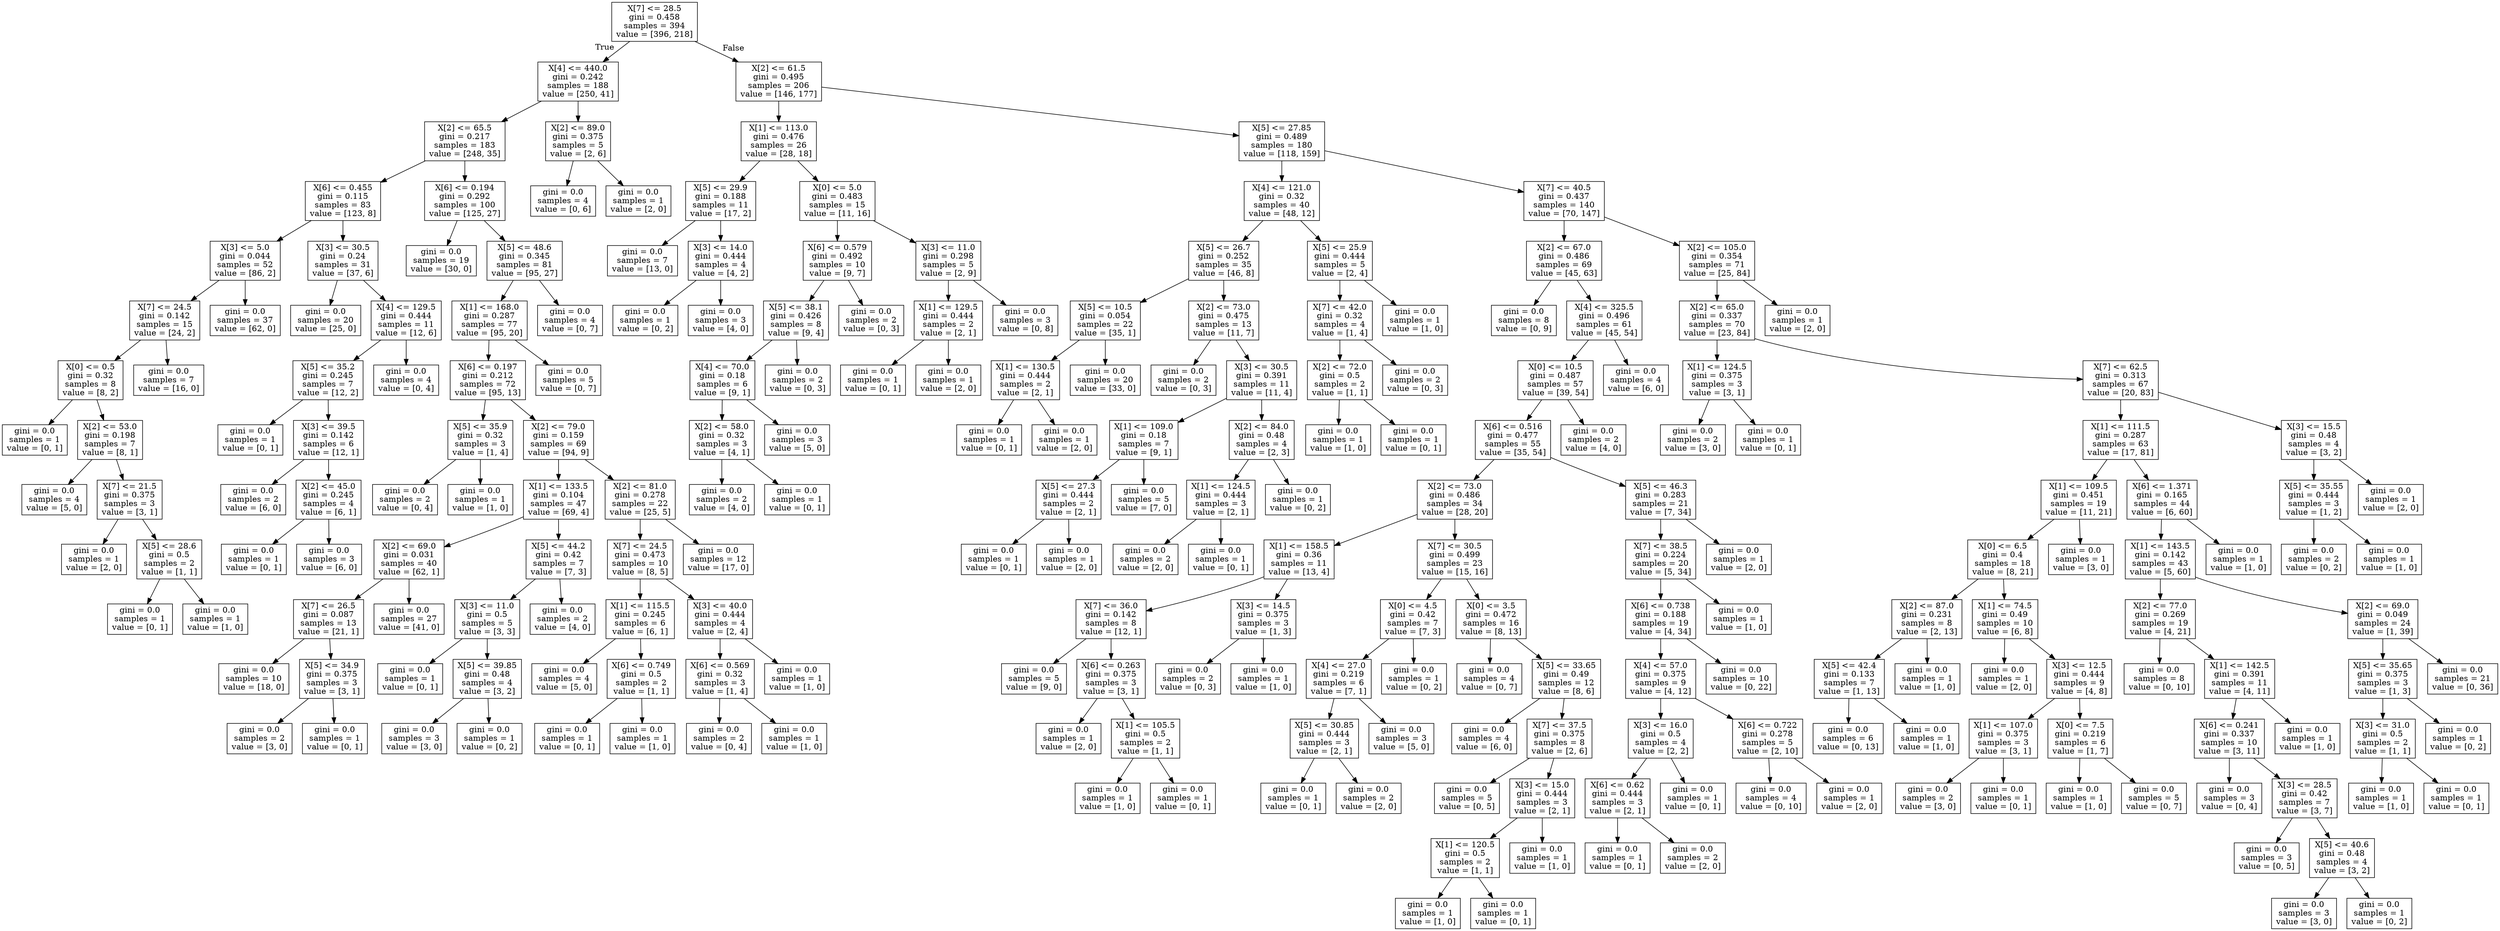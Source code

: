 digraph Tree {
node [shape=box] ;
0 [label="X[7] <= 28.5\ngini = 0.458\nsamples = 394\nvalue = [396, 218]"] ;
1 [label="X[4] <= 440.0\ngini = 0.242\nsamples = 188\nvalue = [250, 41]"] ;
0 -> 1 [labeldistance=2.5, labelangle=45, headlabel="True"] ;
2 [label="X[2] <= 65.5\ngini = 0.217\nsamples = 183\nvalue = [248, 35]"] ;
1 -> 2 ;
3 [label="X[6] <= 0.455\ngini = 0.115\nsamples = 83\nvalue = [123, 8]"] ;
2 -> 3 ;
4 [label="X[3] <= 5.0\ngini = 0.044\nsamples = 52\nvalue = [86, 2]"] ;
3 -> 4 ;
5 [label="X[7] <= 24.5\ngini = 0.142\nsamples = 15\nvalue = [24, 2]"] ;
4 -> 5 ;
6 [label="X[0] <= 0.5\ngini = 0.32\nsamples = 8\nvalue = [8, 2]"] ;
5 -> 6 ;
7 [label="gini = 0.0\nsamples = 1\nvalue = [0, 1]"] ;
6 -> 7 ;
8 [label="X[2] <= 53.0\ngini = 0.198\nsamples = 7\nvalue = [8, 1]"] ;
6 -> 8 ;
9 [label="gini = 0.0\nsamples = 4\nvalue = [5, 0]"] ;
8 -> 9 ;
10 [label="X[7] <= 21.5\ngini = 0.375\nsamples = 3\nvalue = [3, 1]"] ;
8 -> 10 ;
11 [label="gini = 0.0\nsamples = 1\nvalue = [2, 0]"] ;
10 -> 11 ;
12 [label="X[5] <= 28.6\ngini = 0.5\nsamples = 2\nvalue = [1, 1]"] ;
10 -> 12 ;
13 [label="gini = 0.0\nsamples = 1\nvalue = [0, 1]"] ;
12 -> 13 ;
14 [label="gini = 0.0\nsamples = 1\nvalue = [1, 0]"] ;
12 -> 14 ;
15 [label="gini = 0.0\nsamples = 7\nvalue = [16, 0]"] ;
5 -> 15 ;
16 [label="gini = 0.0\nsamples = 37\nvalue = [62, 0]"] ;
4 -> 16 ;
17 [label="X[3] <= 30.5\ngini = 0.24\nsamples = 31\nvalue = [37, 6]"] ;
3 -> 17 ;
18 [label="gini = 0.0\nsamples = 20\nvalue = [25, 0]"] ;
17 -> 18 ;
19 [label="X[4] <= 129.5\ngini = 0.444\nsamples = 11\nvalue = [12, 6]"] ;
17 -> 19 ;
20 [label="X[5] <= 35.2\ngini = 0.245\nsamples = 7\nvalue = [12, 2]"] ;
19 -> 20 ;
21 [label="gini = 0.0\nsamples = 1\nvalue = [0, 1]"] ;
20 -> 21 ;
22 [label="X[3] <= 39.5\ngini = 0.142\nsamples = 6\nvalue = [12, 1]"] ;
20 -> 22 ;
23 [label="gini = 0.0\nsamples = 2\nvalue = [6, 0]"] ;
22 -> 23 ;
24 [label="X[2] <= 45.0\ngini = 0.245\nsamples = 4\nvalue = [6, 1]"] ;
22 -> 24 ;
25 [label="gini = 0.0\nsamples = 1\nvalue = [0, 1]"] ;
24 -> 25 ;
26 [label="gini = 0.0\nsamples = 3\nvalue = [6, 0]"] ;
24 -> 26 ;
27 [label="gini = 0.0\nsamples = 4\nvalue = [0, 4]"] ;
19 -> 27 ;
28 [label="X[6] <= 0.194\ngini = 0.292\nsamples = 100\nvalue = [125, 27]"] ;
2 -> 28 ;
29 [label="gini = 0.0\nsamples = 19\nvalue = [30, 0]"] ;
28 -> 29 ;
30 [label="X[5] <= 48.6\ngini = 0.345\nsamples = 81\nvalue = [95, 27]"] ;
28 -> 30 ;
31 [label="X[1] <= 168.0\ngini = 0.287\nsamples = 77\nvalue = [95, 20]"] ;
30 -> 31 ;
32 [label="X[6] <= 0.197\ngini = 0.212\nsamples = 72\nvalue = [95, 13]"] ;
31 -> 32 ;
33 [label="X[5] <= 35.9\ngini = 0.32\nsamples = 3\nvalue = [1, 4]"] ;
32 -> 33 ;
34 [label="gini = 0.0\nsamples = 2\nvalue = [0, 4]"] ;
33 -> 34 ;
35 [label="gini = 0.0\nsamples = 1\nvalue = [1, 0]"] ;
33 -> 35 ;
36 [label="X[2] <= 79.0\ngini = 0.159\nsamples = 69\nvalue = [94, 9]"] ;
32 -> 36 ;
37 [label="X[1] <= 133.5\ngini = 0.104\nsamples = 47\nvalue = [69, 4]"] ;
36 -> 37 ;
38 [label="X[2] <= 69.0\ngini = 0.031\nsamples = 40\nvalue = [62, 1]"] ;
37 -> 38 ;
39 [label="X[7] <= 26.5\ngini = 0.087\nsamples = 13\nvalue = [21, 1]"] ;
38 -> 39 ;
40 [label="gini = 0.0\nsamples = 10\nvalue = [18, 0]"] ;
39 -> 40 ;
41 [label="X[5] <= 34.9\ngini = 0.375\nsamples = 3\nvalue = [3, 1]"] ;
39 -> 41 ;
42 [label="gini = 0.0\nsamples = 2\nvalue = [3, 0]"] ;
41 -> 42 ;
43 [label="gini = 0.0\nsamples = 1\nvalue = [0, 1]"] ;
41 -> 43 ;
44 [label="gini = 0.0\nsamples = 27\nvalue = [41, 0]"] ;
38 -> 44 ;
45 [label="X[5] <= 44.2\ngini = 0.42\nsamples = 7\nvalue = [7, 3]"] ;
37 -> 45 ;
46 [label="X[3] <= 11.0\ngini = 0.5\nsamples = 5\nvalue = [3, 3]"] ;
45 -> 46 ;
47 [label="gini = 0.0\nsamples = 1\nvalue = [0, 1]"] ;
46 -> 47 ;
48 [label="X[5] <= 39.85\ngini = 0.48\nsamples = 4\nvalue = [3, 2]"] ;
46 -> 48 ;
49 [label="gini = 0.0\nsamples = 3\nvalue = [3, 0]"] ;
48 -> 49 ;
50 [label="gini = 0.0\nsamples = 1\nvalue = [0, 2]"] ;
48 -> 50 ;
51 [label="gini = 0.0\nsamples = 2\nvalue = [4, 0]"] ;
45 -> 51 ;
52 [label="X[2] <= 81.0\ngini = 0.278\nsamples = 22\nvalue = [25, 5]"] ;
36 -> 52 ;
53 [label="X[7] <= 24.5\ngini = 0.473\nsamples = 10\nvalue = [8, 5]"] ;
52 -> 53 ;
54 [label="X[1] <= 115.5\ngini = 0.245\nsamples = 6\nvalue = [6, 1]"] ;
53 -> 54 ;
55 [label="gini = 0.0\nsamples = 4\nvalue = [5, 0]"] ;
54 -> 55 ;
56 [label="X[6] <= 0.749\ngini = 0.5\nsamples = 2\nvalue = [1, 1]"] ;
54 -> 56 ;
57 [label="gini = 0.0\nsamples = 1\nvalue = [0, 1]"] ;
56 -> 57 ;
58 [label="gini = 0.0\nsamples = 1\nvalue = [1, 0]"] ;
56 -> 58 ;
59 [label="X[3] <= 40.0\ngini = 0.444\nsamples = 4\nvalue = [2, 4]"] ;
53 -> 59 ;
60 [label="X[6] <= 0.569\ngini = 0.32\nsamples = 3\nvalue = [1, 4]"] ;
59 -> 60 ;
61 [label="gini = 0.0\nsamples = 2\nvalue = [0, 4]"] ;
60 -> 61 ;
62 [label="gini = 0.0\nsamples = 1\nvalue = [1, 0]"] ;
60 -> 62 ;
63 [label="gini = 0.0\nsamples = 1\nvalue = [1, 0]"] ;
59 -> 63 ;
64 [label="gini = 0.0\nsamples = 12\nvalue = [17, 0]"] ;
52 -> 64 ;
65 [label="gini = 0.0\nsamples = 5\nvalue = [0, 7]"] ;
31 -> 65 ;
66 [label="gini = 0.0\nsamples = 4\nvalue = [0, 7]"] ;
30 -> 66 ;
67 [label="X[2] <= 89.0\ngini = 0.375\nsamples = 5\nvalue = [2, 6]"] ;
1 -> 67 ;
68 [label="gini = 0.0\nsamples = 4\nvalue = [0, 6]"] ;
67 -> 68 ;
69 [label="gini = 0.0\nsamples = 1\nvalue = [2, 0]"] ;
67 -> 69 ;
70 [label="X[2] <= 61.5\ngini = 0.495\nsamples = 206\nvalue = [146, 177]"] ;
0 -> 70 [labeldistance=2.5, labelangle=-45, headlabel="False"] ;
71 [label="X[1] <= 113.0\ngini = 0.476\nsamples = 26\nvalue = [28, 18]"] ;
70 -> 71 ;
72 [label="X[5] <= 29.9\ngini = 0.188\nsamples = 11\nvalue = [17, 2]"] ;
71 -> 72 ;
73 [label="gini = 0.0\nsamples = 7\nvalue = [13, 0]"] ;
72 -> 73 ;
74 [label="X[3] <= 14.0\ngini = 0.444\nsamples = 4\nvalue = [4, 2]"] ;
72 -> 74 ;
75 [label="gini = 0.0\nsamples = 1\nvalue = [0, 2]"] ;
74 -> 75 ;
76 [label="gini = 0.0\nsamples = 3\nvalue = [4, 0]"] ;
74 -> 76 ;
77 [label="X[0] <= 5.0\ngini = 0.483\nsamples = 15\nvalue = [11, 16]"] ;
71 -> 77 ;
78 [label="X[6] <= 0.579\ngini = 0.492\nsamples = 10\nvalue = [9, 7]"] ;
77 -> 78 ;
79 [label="X[5] <= 38.1\ngini = 0.426\nsamples = 8\nvalue = [9, 4]"] ;
78 -> 79 ;
80 [label="X[4] <= 70.0\ngini = 0.18\nsamples = 6\nvalue = [9, 1]"] ;
79 -> 80 ;
81 [label="X[2] <= 58.0\ngini = 0.32\nsamples = 3\nvalue = [4, 1]"] ;
80 -> 81 ;
82 [label="gini = 0.0\nsamples = 2\nvalue = [4, 0]"] ;
81 -> 82 ;
83 [label="gini = 0.0\nsamples = 1\nvalue = [0, 1]"] ;
81 -> 83 ;
84 [label="gini = 0.0\nsamples = 3\nvalue = [5, 0]"] ;
80 -> 84 ;
85 [label="gini = 0.0\nsamples = 2\nvalue = [0, 3]"] ;
79 -> 85 ;
86 [label="gini = 0.0\nsamples = 2\nvalue = [0, 3]"] ;
78 -> 86 ;
87 [label="X[3] <= 11.0\ngini = 0.298\nsamples = 5\nvalue = [2, 9]"] ;
77 -> 87 ;
88 [label="X[1] <= 129.5\ngini = 0.444\nsamples = 2\nvalue = [2, 1]"] ;
87 -> 88 ;
89 [label="gini = 0.0\nsamples = 1\nvalue = [0, 1]"] ;
88 -> 89 ;
90 [label="gini = 0.0\nsamples = 1\nvalue = [2, 0]"] ;
88 -> 90 ;
91 [label="gini = 0.0\nsamples = 3\nvalue = [0, 8]"] ;
87 -> 91 ;
92 [label="X[5] <= 27.85\ngini = 0.489\nsamples = 180\nvalue = [118, 159]"] ;
70 -> 92 ;
93 [label="X[4] <= 121.0\ngini = 0.32\nsamples = 40\nvalue = [48, 12]"] ;
92 -> 93 ;
94 [label="X[5] <= 26.7\ngini = 0.252\nsamples = 35\nvalue = [46, 8]"] ;
93 -> 94 ;
95 [label="X[5] <= 10.5\ngini = 0.054\nsamples = 22\nvalue = [35, 1]"] ;
94 -> 95 ;
96 [label="X[1] <= 130.5\ngini = 0.444\nsamples = 2\nvalue = [2, 1]"] ;
95 -> 96 ;
97 [label="gini = 0.0\nsamples = 1\nvalue = [0, 1]"] ;
96 -> 97 ;
98 [label="gini = 0.0\nsamples = 1\nvalue = [2, 0]"] ;
96 -> 98 ;
99 [label="gini = 0.0\nsamples = 20\nvalue = [33, 0]"] ;
95 -> 99 ;
100 [label="X[2] <= 73.0\ngini = 0.475\nsamples = 13\nvalue = [11, 7]"] ;
94 -> 100 ;
101 [label="gini = 0.0\nsamples = 2\nvalue = [0, 3]"] ;
100 -> 101 ;
102 [label="X[3] <= 30.5\ngini = 0.391\nsamples = 11\nvalue = [11, 4]"] ;
100 -> 102 ;
103 [label="X[1] <= 109.0\ngini = 0.18\nsamples = 7\nvalue = [9, 1]"] ;
102 -> 103 ;
104 [label="X[5] <= 27.3\ngini = 0.444\nsamples = 2\nvalue = [2, 1]"] ;
103 -> 104 ;
105 [label="gini = 0.0\nsamples = 1\nvalue = [0, 1]"] ;
104 -> 105 ;
106 [label="gini = 0.0\nsamples = 1\nvalue = [2, 0]"] ;
104 -> 106 ;
107 [label="gini = 0.0\nsamples = 5\nvalue = [7, 0]"] ;
103 -> 107 ;
108 [label="X[2] <= 84.0\ngini = 0.48\nsamples = 4\nvalue = [2, 3]"] ;
102 -> 108 ;
109 [label="X[1] <= 124.5\ngini = 0.444\nsamples = 3\nvalue = [2, 1]"] ;
108 -> 109 ;
110 [label="gini = 0.0\nsamples = 2\nvalue = [2, 0]"] ;
109 -> 110 ;
111 [label="gini = 0.0\nsamples = 1\nvalue = [0, 1]"] ;
109 -> 111 ;
112 [label="gini = 0.0\nsamples = 1\nvalue = [0, 2]"] ;
108 -> 112 ;
113 [label="X[5] <= 25.9\ngini = 0.444\nsamples = 5\nvalue = [2, 4]"] ;
93 -> 113 ;
114 [label="X[7] <= 42.0\ngini = 0.32\nsamples = 4\nvalue = [1, 4]"] ;
113 -> 114 ;
115 [label="X[2] <= 72.0\ngini = 0.5\nsamples = 2\nvalue = [1, 1]"] ;
114 -> 115 ;
116 [label="gini = 0.0\nsamples = 1\nvalue = [1, 0]"] ;
115 -> 116 ;
117 [label="gini = 0.0\nsamples = 1\nvalue = [0, 1]"] ;
115 -> 117 ;
118 [label="gini = 0.0\nsamples = 2\nvalue = [0, 3]"] ;
114 -> 118 ;
119 [label="gini = 0.0\nsamples = 1\nvalue = [1, 0]"] ;
113 -> 119 ;
120 [label="X[7] <= 40.5\ngini = 0.437\nsamples = 140\nvalue = [70, 147]"] ;
92 -> 120 ;
121 [label="X[2] <= 67.0\ngini = 0.486\nsamples = 69\nvalue = [45, 63]"] ;
120 -> 121 ;
122 [label="gini = 0.0\nsamples = 8\nvalue = [0, 9]"] ;
121 -> 122 ;
123 [label="X[4] <= 325.5\ngini = 0.496\nsamples = 61\nvalue = [45, 54]"] ;
121 -> 123 ;
124 [label="X[0] <= 10.5\ngini = 0.487\nsamples = 57\nvalue = [39, 54]"] ;
123 -> 124 ;
125 [label="X[6] <= 0.516\ngini = 0.477\nsamples = 55\nvalue = [35, 54]"] ;
124 -> 125 ;
126 [label="X[2] <= 73.0\ngini = 0.486\nsamples = 34\nvalue = [28, 20]"] ;
125 -> 126 ;
127 [label="X[1] <= 158.5\ngini = 0.36\nsamples = 11\nvalue = [13, 4]"] ;
126 -> 127 ;
128 [label="X[7] <= 36.0\ngini = 0.142\nsamples = 8\nvalue = [12, 1]"] ;
127 -> 128 ;
129 [label="gini = 0.0\nsamples = 5\nvalue = [9, 0]"] ;
128 -> 129 ;
130 [label="X[6] <= 0.263\ngini = 0.375\nsamples = 3\nvalue = [3, 1]"] ;
128 -> 130 ;
131 [label="gini = 0.0\nsamples = 1\nvalue = [2, 0]"] ;
130 -> 131 ;
132 [label="X[1] <= 105.5\ngini = 0.5\nsamples = 2\nvalue = [1, 1]"] ;
130 -> 132 ;
133 [label="gini = 0.0\nsamples = 1\nvalue = [1, 0]"] ;
132 -> 133 ;
134 [label="gini = 0.0\nsamples = 1\nvalue = [0, 1]"] ;
132 -> 134 ;
135 [label="X[3] <= 14.5\ngini = 0.375\nsamples = 3\nvalue = [1, 3]"] ;
127 -> 135 ;
136 [label="gini = 0.0\nsamples = 2\nvalue = [0, 3]"] ;
135 -> 136 ;
137 [label="gini = 0.0\nsamples = 1\nvalue = [1, 0]"] ;
135 -> 137 ;
138 [label="X[7] <= 30.5\ngini = 0.499\nsamples = 23\nvalue = [15, 16]"] ;
126 -> 138 ;
139 [label="X[0] <= 4.5\ngini = 0.42\nsamples = 7\nvalue = [7, 3]"] ;
138 -> 139 ;
140 [label="X[4] <= 27.0\ngini = 0.219\nsamples = 6\nvalue = [7, 1]"] ;
139 -> 140 ;
141 [label="X[5] <= 30.85\ngini = 0.444\nsamples = 3\nvalue = [2, 1]"] ;
140 -> 141 ;
142 [label="gini = 0.0\nsamples = 1\nvalue = [0, 1]"] ;
141 -> 142 ;
143 [label="gini = 0.0\nsamples = 2\nvalue = [2, 0]"] ;
141 -> 143 ;
144 [label="gini = 0.0\nsamples = 3\nvalue = [5, 0]"] ;
140 -> 144 ;
145 [label="gini = 0.0\nsamples = 1\nvalue = [0, 2]"] ;
139 -> 145 ;
146 [label="X[0] <= 3.5\ngini = 0.472\nsamples = 16\nvalue = [8, 13]"] ;
138 -> 146 ;
147 [label="gini = 0.0\nsamples = 4\nvalue = [0, 7]"] ;
146 -> 147 ;
148 [label="X[5] <= 33.65\ngini = 0.49\nsamples = 12\nvalue = [8, 6]"] ;
146 -> 148 ;
149 [label="gini = 0.0\nsamples = 4\nvalue = [6, 0]"] ;
148 -> 149 ;
150 [label="X[7] <= 37.5\ngini = 0.375\nsamples = 8\nvalue = [2, 6]"] ;
148 -> 150 ;
151 [label="gini = 0.0\nsamples = 5\nvalue = [0, 5]"] ;
150 -> 151 ;
152 [label="X[3] <= 15.0\ngini = 0.444\nsamples = 3\nvalue = [2, 1]"] ;
150 -> 152 ;
153 [label="X[1] <= 120.5\ngini = 0.5\nsamples = 2\nvalue = [1, 1]"] ;
152 -> 153 ;
154 [label="gini = 0.0\nsamples = 1\nvalue = [1, 0]"] ;
153 -> 154 ;
155 [label="gini = 0.0\nsamples = 1\nvalue = [0, 1]"] ;
153 -> 155 ;
156 [label="gini = 0.0\nsamples = 1\nvalue = [1, 0]"] ;
152 -> 156 ;
157 [label="X[5] <= 46.3\ngini = 0.283\nsamples = 21\nvalue = [7, 34]"] ;
125 -> 157 ;
158 [label="X[7] <= 38.5\ngini = 0.224\nsamples = 20\nvalue = [5, 34]"] ;
157 -> 158 ;
159 [label="X[6] <= 0.738\ngini = 0.188\nsamples = 19\nvalue = [4, 34]"] ;
158 -> 159 ;
160 [label="X[4] <= 57.0\ngini = 0.375\nsamples = 9\nvalue = [4, 12]"] ;
159 -> 160 ;
161 [label="X[3] <= 16.0\ngini = 0.5\nsamples = 4\nvalue = [2, 2]"] ;
160 -> 161 ;
162 [label="X[6] <= 0.62\ngini = 0.444\nsamples = 3\nvalue = [2, 1]"] ;
161 -> 162 ;
163 [label="gini = 0.0\nsamples = 1\nvalue = [0, 1]"] ;
162 -> 163 ;
164 [label="gini = 0.0\nsamples = 2\nvalue = [2, 0]"] ;
162 -> 164 ;
165 [label="gini = 0.0\nsamples = 1\nvalue = [0, 1]"] ;
161 -> 165 ;
166 [label="X[6] <= 0.722\ngini = 0.278\nsamples = 5\nvalue = [2, 10]"] ;
160 -> 166 ;
167 [label="gini = 0.0\nsamples = 4\nvalue = [0, 10]"] ;
166 -> 167 ;
168 [label="gini = 0.0\nsamples = 1\nvalue = [2, 0]"] ;
166 -> 168 ;
169 [label="gini = 0.0\nsamples = 10\nvalue = [0, 22]"] ;
159 -> 169 ;
170 [label="gini = 0.0\nsamples = 1\nvalue = [1, 0]"] ;
158 -> 170 ;
171 [label="gini = 0.0\nsamples = 1\nvalue = [2, 0]"] ;
157 -> 171 ;
172 [label="gini = 0.0\nsamples = 2\nvalue = [4, 0]"] ;
124 -> 172 ;
173 [label="gini = 0.0\nsamples = 4\nvalue = [6, 0]"] ;
123 -> 173 ;
174 [label="X[2] <= 105.0\ngini = 0.354\nsamples = 71\nvalue = [25, 84]"] ;
120 -> 174 ;
175 [label="X[2] <= 65.0\ngini = 0.337\nsamples = 70\nvalue = [23, 84]"] ;
174 -> 175 ;
176 [label="X[1] <= 124.5\ngini = 0.375\nsamples = 3\nvalue = [3, 1]"] ;
175 -> 176 ;
177 [label="gini = 0.0\nsamples = 2\nvalue = [3, 0]"] ;
176 -> 177 ;
178 [label="gini = 0.0\nsamples = 1\nvalue = [0, 1]"] ;
176 -> 178 ;
179 [label="X[7] <= 62.5\ngini = 0.313\nsamples = 67\nvalue = [20, 83]"] ;
175 -> 179 ;
180 [label="X[1] <= 111.5\ngini = 0.287\nsamples = 63\nvalue = [17, 81]"] ;
179 -> 180 ;
181 [label="X[1] <= 109.5\ngini = 0.451\nsamples = 19\nvalue = [11, 21]"] ;
180 -> 181 ;
182 [label="X[0] <= 6.5\ngini = 0.4\nsamples = 18\nvalue = [8, 21]"] ;
181 -> 182 ;
183 [label="X[2] <= 87.0\ngini = 0.231\nsamples = 8\nvalue = [2, 13]"] ;
182 -> 183 ;
184 [label="X[5] <= 42.4\ngini = 0.133\nsamples = 7\nvalue = [1, 13]"] ;
183 -> 184 ;
185 [label="gini = 0.0\nsamples = 6\nvalue = [0, 13]"] ;
184 -> 185 ;
186 [label="gini = 0.0\nsamples = 1\nvalue = [1, 0]"] ;
184 -> 186 ;
187 [label="gini = 0.0\nsamples = 1\nvalue = [1, 0]"] ;
183 -> 187 ;
188 [label="X[1] <= 74.5\ngini = 0.49\nsamples = 10\nvalue = [6, 8]"] ;
182 -> 188 ;
189 [label="gini = 0.0\nsamples = 1\nvalue = [2, 0]"] ;
188 -> 189 ;
190 [label="X[3] <= 12.5\ngini = 0.444\nsamples = 9\nvalue = [4, 8]"] ;
188 -> 190 ;
191 [label="X[1] <= 107.0\ngini = 0.375\nsamples = 3\nvalue = [3, 1]"] ;
190 -> 191 ;
192 [label="gini = 0.0\nsamples = 2\nvalue = [3, 0]"] ;
191 -> 192 ;
193 [label="gini = 0.0\nsamples = 1\nvalue = [0, 1]"] ;
191 -> 193 ;
194 [label="X[0] <= 7.5\ngini = 0.219\nsamples = 6\nvalue = [1, 7]"] ;
190 -> 194 ;
195 [label="gini = 0.0\nsamples = 1\nvalue = [1, 0]"] ;
194 -> 195 ;
196 [label="gini = 0.0\nsamples = 5\nvalue = [0, 7]"] ;
194 -> 196 ;
197 [label="gini = 0.0\nsamples = 1\nvalue = [3, 0]"] ;
181 -> 197 ;
198 [label="X[6] <= 1.371\ngini = 0.165\nsamples = 44\nvalue = [6, 60]"] ;
180 -> 198 ;
199 [label="X[1] <= 143.5\ngini = 0.142\nsamples = 43\nvalue = [5, 60]"] ;
198 -> 199 ;
200 [label="X[2] <= 77.0\ngini = 0.269\nsamples = 19\nvalue = [4, 21]"] ;
199 -> 200 ;
201 [label="gini = 0.0\nsamples = 8\nvalue = [0, 10]"] ;
200 -> 201 ;
202 [label="X[1] <= 142.5\ngini = 0.391\nsamples = 11\nvalue = [4, 11]"] ;
200 -> 202 ;
203 [label="X[6] <= 0.241\ngini = 0.337\nsamples = 10\nvalue = [3, 11]"] ;
202 -> 203 ;
204 [label="gini = 0.0\nsamples = 3\nvalue = [0, 4]"] ;
203 -> 204 ;
205 [label="X[3] <= 28.5\ngini = 0.42\nsamples = 7\nvalue = [3, 7]"] ;
203 -> 205 ;
206 [label="gini = 0.0\nsamples = 3\nvalue = [0, 5]"] ;
205 -> 206 ;
207 [label="X[5] <= 40.6\ngini = 0.48\nsamples = 4\nvalue = [3, 2]"] ;
205 -> 207 ;
208 [label="gini = 0.0\nsamples = 3\nvalue = [3, 0]"] ;
207 -> 208 ;
209 [label="gini = 0.0\nsamples = 1\nvalue = [0, 2]"] ;
207 -> 209 ;
210 [label="gini = 0.0\nsamples = 1\nvalue = [1, 0]"] ;
202 -> 210 ;
211 [label="X[2] <= 69.0\ngini = 0.049\nsamples = 24\nvalue = [1, 39]"] ;
199 -> 211 ;
212 [label="X[5] <= 35.65\ngini = 0.375\nsamples = 3\nvalue = [1, 3]"] ;
211 -> 212 ;
213 [label="X[3] <= 31.0\ngini = 0.5\nsamples = 2\nvalue = [1, 1]"] ;
212 -> 213 ;
214 [label="gini = 0.0\nsamples = 1\nvalue = [1, 0]"] ;
213 -> 214 ;
215 [label="gini = 0.0\nsamples = 1\nvalue = [0, 1]"] ;
213 -> 215 ;
216 [label="gini = 0.0\nsamples = 1\nvalue = [0, 2]"] ;
212 -> 216 ;
217 [label="gini = 0.0\nsamples = 21\nvalue = [0, 36]"] ;
211 -> 217 ;
218 [label="gini = 0.0\nsamples = 1\nvalue = [1, 0]"] ;
198 -> 218 ;
219 [label="X[3] <= 15.5\ngini = 0.48\nsamples = 4\nvalue = [3, 2]"] ;
179 -> 219 ;
220 [label="X[5] <= 35.55\ngini = 0.444\nsamples = 3\nvalue = [1, 2]"] ;
219 -> 220 ;
221 [label="gini = 0.0\nsamples = 2\nvalue = [0, 2]"] ;
220 -> 221 ;
222 [label="gini = 0.0\nsamples = 1\nvalue = [1, 0]"] ;
220 -> 222 ;
223 [label="gini = 0.0\nsamples = 1\nvalue = [2, 0]"] ;
219 -> 223 ;
224 [label="gini = 0.0\nsamples = 1\nvalue = [2, 0]"] ;
174 -> 224 ;
}